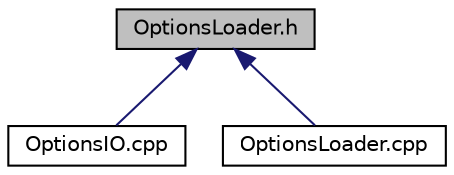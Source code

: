 digraph "OptionsLoader.h"
{
  edge [fontname="Helvetica",fontsize="10",labelfontname="Helvetica",labelfontsize="10"];
  node [fontname="Helvetica",fontsize="10",shape=record];
  Node7 [label="OptionsLoader.h",height=0.2,width=0.4,color="black", fillcolor="grey75", style="filled", fontcolor="black"];
  Node7 -> Node8 [dir="back",color="midnightblue",fontsize="10",style="solid",fontname="Helvetica"];
  Node8 [label="OptionsIO.cpp",height=0.2,width=0.4,color="black", fillcolor="white", style="filled",URL="$da/d3e/_options_i_o_8cpp.html"];
  Node7 -> Node9 [dir="back",color="midnightblue",fontsize="10",style="solid",fontname="Helvetica"];
  Node9 [label="OptionsLoader.cpp",height=0.2,width=0.4,color="black", fillcolor="white", style="filled",URL="$d3/d12/_options_loader_8cpp.html"];
}

